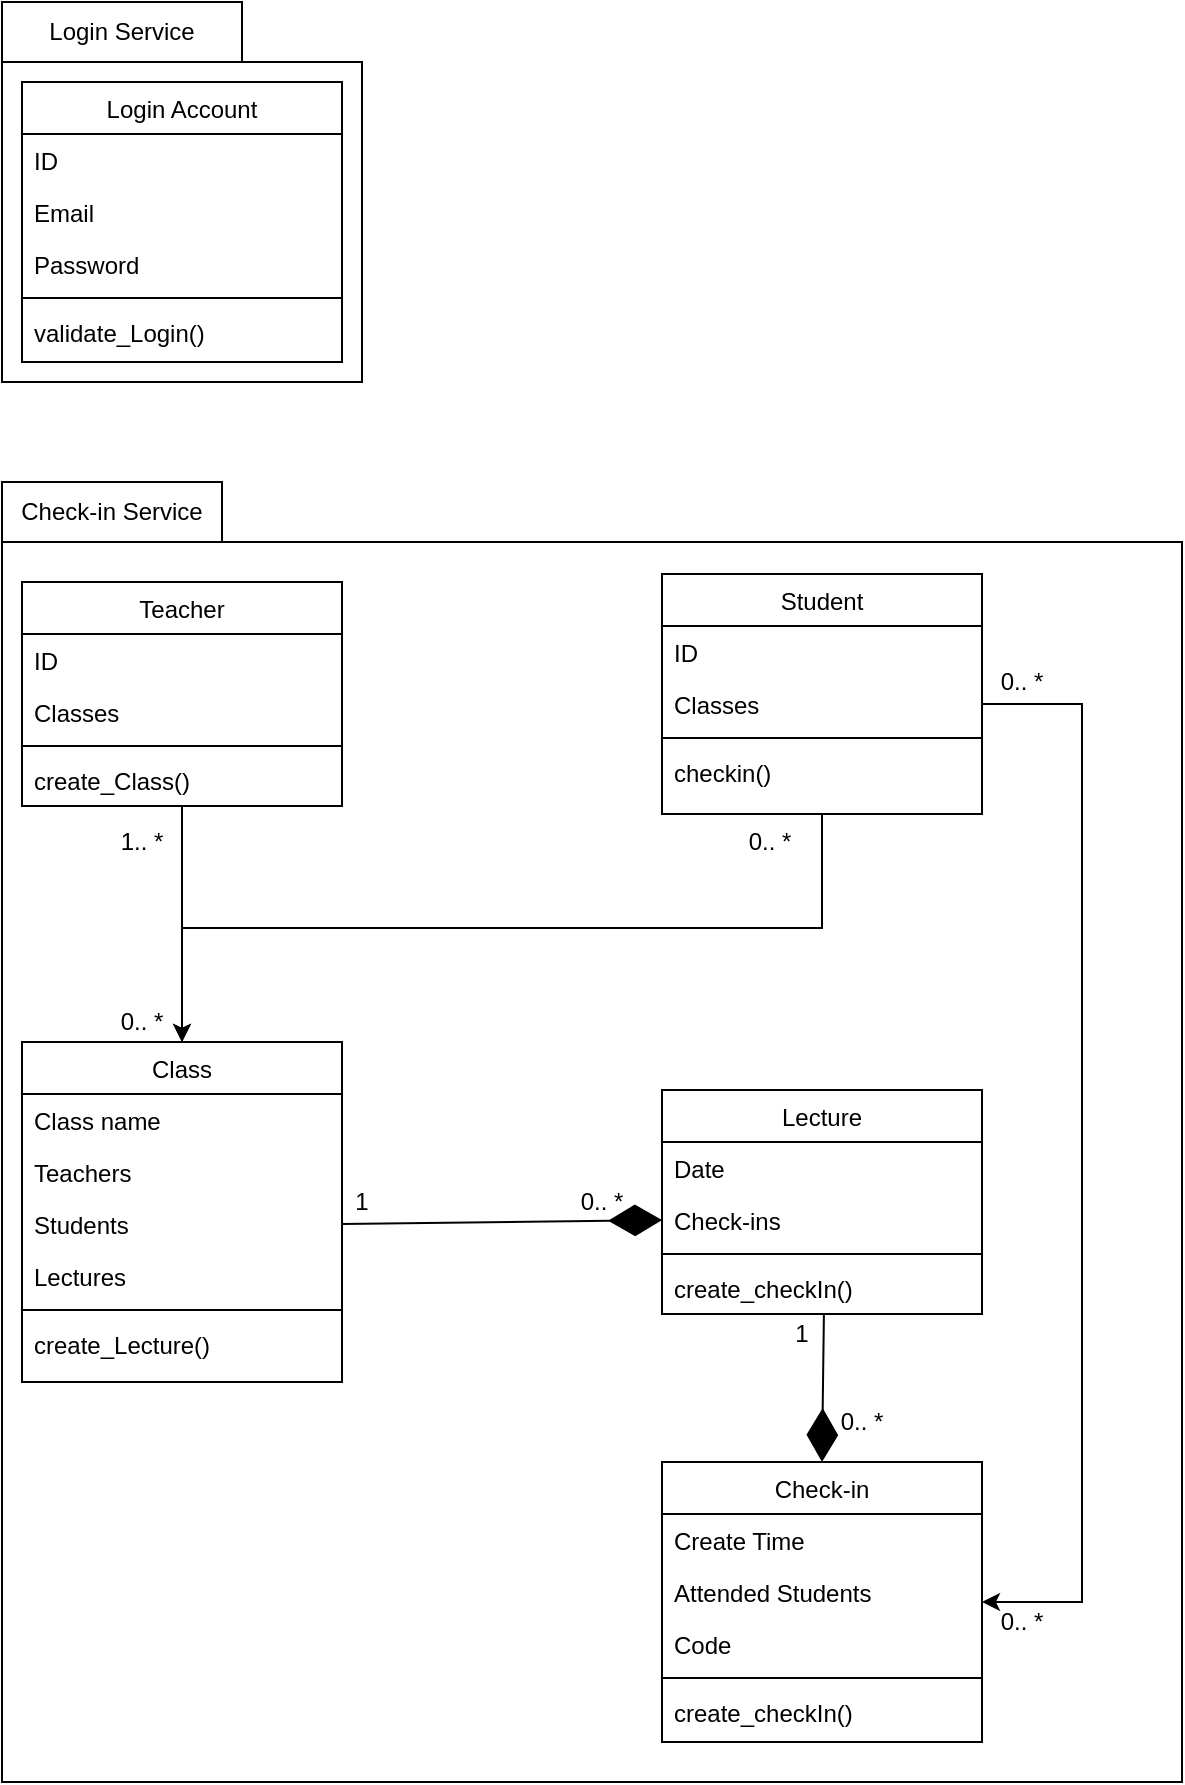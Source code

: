 <mxfile version="15.3.1" type="github">
  <diagram id="C5RBs43oDa-KdzZeNtuy" name="Page-1">
    <mxGraphModel dx="1646" dy="891" grid="1" gridSize="10" guides="1" tooltips="1" connect="1" arrows="1" fold="1" page="1" pageScale="1" pageWidth="827" pageHeight="1169" math="0" shadow="0">
      <root>
        <mxCell id="WIyWlLk6GJQsqaUBKTNV-0" />
        <mxCell id="WIyWlLk6GJQsqaUBKTNV-1" parent="WIyWlLk6GJQsqaUBKTNV-0" />
        <mxCell id="zkfFHV4jXpPFQw0GAbJ--17" value="Login Account" style="swimlane;fontStyle=0;align=center;verticalAlign=top;childLayout=stackLayout;horizontal=1;startSize=26;horizontalStack=0;resizeParent=1;resizeLast=0;collapsible=1;marginBottom=0;rounded=0;shadow=0;strokeWidth=1;" parent="WIyWlLk6GJQsqaUBKTNV-1" vertex="1">
          <mxGeometry x="60" y="90" width="160" height="140" as="geometry">
            <mxRectangle x="550" y="140" width="160" height="26" as="alternateBounds" />
          </mxGeometry>
        </mxCell>
        <mxCell id="zkfFHV4jXpPFQw0GAbJ--18" value="ID" style="text;align=left;verticalAlign=top;spacingLeft=4;spacingRight=4;overflow=hidden;rotatable=0;points=[[0,0.5],[1,0.5]];portConstraint=eastwest;" parent="zkfFHV4jXpPFQw0GAbJ--17" vertex="1">
          <mxGeometry y="26" width="160" height="26" as="geometry" />
        </mxCell>
        <mxCell id="zkfFHV4jXpPFQw0GAbJ--19" value="Email" style="text;align=left;verticalAlign=top;spacingLeft=4;spacingRight=4;overflow=hidden;rotatable=0;points=[[0,0.5],[1,0.5]];portConstraint=eastwest;rounded=0;shadow=0;html=0;" parent="zkfFHV4jXpPFQw0GAbJ--17" vertex="1">
          <mxGeometry y="52" width="160" height="26" as="geometry" />
        </mxCell>
        <mxCell id="zkfFHV4jXpPFQw0GAbJ--20" value="Password" style="text;align=left;verticalAlign=top;spacingLeft=4;spacingRight=4;overflow=hidden;rotatable=0;points=[[0,0.5],[1,0.5]];portConstraint=eastwest;rounded=0;shadow=0;html=0;" parent="zkfFHV4jXpPFQw0GAbJ--17" vertex="1">
          <mxGeometry y="78" width="160" height="26" as="geometry" />
        </mxCell>
        <mxCell id="zkfFHV4jXpPFQw0GAbJ--23" value="" style="line;html=1;strokeWidth=1;align=left;verticalAlign=middle;spacingTop=-1;spacingLeft=3;spacingRight=3;rotatable=0;labelPosition=right;points=[];portConstraint=eastwest;" parent="zkfFHV4jXpPFQw0GAbJ--17" vertex="1">
          <mxGeometry y="104" width="160" height="8" as="geometry" />
        </mxCell>
        <mxCell id="zkfFHV4jXpPFQw0GAbJ--24" value="validate_Login()" style="text;align=left;verticalAlign=top;spacingLeft=4;spacingRight=4;overflow=hidden;rotatable=0;points=[[0,0.5],[1,0.5]];portConstraint=eastwest;" parent="zkfFHV4jXpPFQw0GAbJ--17" vertex="1">
          <mxGeometry y="112" width="160" height="26" as="geometry" />
        </mxCell>
        <mxCell id="OqyqbeQfo_utEwE19FD3-45" style="edgeStyle=orthogonalEdgeStyle;rounded=0;orthogonalLoop=1;jettySize=auto;html=1;exitX=0.5;exitY=1;exitDx=0;exitDy=0;" edge="1" parent="WIyWlLk6GJQsqaUBKTNV-1" source="OqyqbeQfo_utEwE19FD3-1">
          <mxGeometry relative="1" as="geometry">
            <mxPoint x="140" y="570" as="targetPoint" />
          </mxGeometry>
        </mxCell>
        <mxCell id="OqyqbeQfo_utEwE19FD3-1" value="Teacher" style="swimlane;fontStyle=0;align=center;verticalAlign=top;childLayout=stackLayout;horizontal=1;startSize=26;horizontalStack=0;resizeParent=1;resizeLast=0;collapsible=1;marginBottom=0;rounded=0;shadow=0;strokeWidth=1;" vertex="1" parent="WIyWlLk6GJQsqaUBKTNV-1">
          <mxGeometry x="60" y="340" width="160" height="112" as="geometry">
            <mxRectangle x="550" y="140" width="160" height="26" as="alternateBounds" />
          </mxGeometry>
        </mxCell>
        <mxCell id="OqyqbeQfo_utEwE19FD3-2" value="ID" style="text;align=left;verticalAlign=top;spacingLeft=4;spacingRight=4;overflow=hidden;rotatable=0;points=[[0,0.5],[1,0.5]];portConstraint=eastwest;" vertex="1" parent="OqyqbeQfo_utEwE19FD3-1">
          <mxGeometry y="26" width="160" height="26" as="geometry" />
        </mxCell>
        <mxCell id="OqyqbeQfo_utEwE19FD3-3" value="Classes" style="text;align=left;verticalAlign=top;spacingLeft=4;spacingRight=4;overflow=hidden;rotatable=0;points=[[0,0.5],[1,0.5]];portConstraint=eastwest;rounded=0;shadow=0;html=0;" vertex="1" parent="OqyqbeQfo_utEwE19FD3-1">
          <mxGeometry y="52" width="160" height="26" as="geometry" />
        </mxCell>
        <mxCell id="OqyqbeQfo_utEwE19FD3-6" value="" style="line;html=1;strokeWidth=1;align=left;verticalAlign=middle;spacingTop=-1;spacingLeft=3;spacingRight=3;rotatable=0;labelPosition=right;points=[];portConstraint=eastwest;" vertex="1" parent="OqyqbeQfo_utEwE19FD3-1">
          <mxGeometry y="78" width="160" height="8" as="geometry" />
        </mxCell>
        <mxCell id="OqyqbeQfo_utEwE19FD3-7" value="create_Class()" style="text;align=left;verticalAlign=top;spacingLeft=4;spacingRight=4;overflow=hidden;rotatable=0;points=[[0,0.5],[1,0.5]];portConstraint=eastwest;" vertex="1" parent="OqyqbeQfo_utEwE19FD3-1">
          <mxGeometry y="86" width="160" height="26" as="geometry" />
        </mxCell>
        <mxCell id="OqyqbeQfo_utEwE19FD3-44" style="edgeStyle=orthogonalEdgeStyle;rounded=0;orthogonalLoop=1;jettySize=auto;html=1;exitX=0.5;exitY=1;exitDx=0;exitDy=0;entryX=0.5;entryY=0;entryDx=0;entryDy=0;" edge="1" parent="WIyWlLk6GJQsqaUBKTNV-1" source="OqyqbeQfo_utEwE19FD3-8" target="OqyqbeQfo_utEwE19FD3-22">
          <mxGeometry relative="1" as="geometry" />
        </mxCell>
        <mxCell id="OqyqbeQfo_utEwE19FD3-8" value="Student" style="swimlane;fontStyle=0;align=center;verticalAlign=top;childLayout=stackLayout;horizontal=1;startSize=26;horizontalStack=0;resizeParent=1;resizeLast=0;collapsible=1;marginBottom=0;rounded=0;shadow=0;strokeWidth=1;" vertex="1" parent="WIyWlLk6GJQsqaUBKTNV-1">
          <mxGeometry x="380" y="336" width="160" height="120" as="geometry">
            <mxRectangle x="550" y="140" width="160" height="26" as="alternateBounds" />
          </mxGeometry>
        </mxCell>
        <mxCell id="OqyqbeQfo_utEwE19FD3-9" value="ID" style="text;align=left;verticalAlign=top;spacingLeft=4;spacingRight=4;overflow=hidden;rotatable=0;points=[[0,0.5],[1,0.5]];portConstraint=eastwest;" vertex="1" parent="OqyqbeQfo_utEwE19FD3-8">
          <mxGeometry y="26" width="160" height="26" as="geometry" />
        </mxCell>
        <mxCell id="OqyqbeQfo_utEwE19FD3-10" value="Classes" style="text;align=left;verticalAlign=top;spacingLeft=4;spacingRight=4;overflow=hidden;rotatable=0;points=[[0,0.5],[1,0.5]];portConstraint=eastwest;rounded=0;shadow=0;html=0;" vertex="1" parent="OqyqbeQfo_utEwE19FD3-8">
          <mxGeometry y="52" width="160" height="26" as="geometry" />
        </mxCell>
        <mxCell id="OqyqbeQfo_utEwE19FD3-13" value="" style="line;html=1;strokeWidth=1;align=left;verticalAlign=middle;spacingTop=-1;spacingLeft=3;spacingRight=3;rotatable=0;labelPosition=right;points=[];portConstraint=eastwest;" vertex="1" parent="OqyqbeQfo_utEwE19FD3-8">
          <mxGeometry y="78" width="160" height="8" as="geometry" />
        </mxCell>
        <mxCell id="OqyqbeQfo_utEwE19FD3-14" value="checkin()" style="text;align=left;verticalAlign=top;spacingLeft=4;spacingRight=4;overflow=hidden;rotatable=0;points=[[0,0.5],[1,0.5]];portConstraint=eastwest;" vertex="1" parent="OqyqbeQfo_utEwE19FD3-8">
          <mxGeometry y="86" width="160" height="26" as="geometry" />
        </mxCell>
        <mxCell id="OqyqbeQfo_utEwE19FD3-15" value="Lecture" style="swimlane;fontStyle=0;align=center;verticalAlign=top;childLayout=stackLayout;horizontal=1;startSize=26;horizontalStack=0;resizeParent=1;resizeLast=0;collapsible=1;marginBottom=0;rounded=0;shadow=0;strokeWidth=1;" vertex="1" parent="WIyWlLk6GJQsqaUBKTNV-1">
          <mxGeometry x="380" y="594" width="160" height="112" as="geometry">
            <mxRectangle x="550" y="140" width="160" height="26" as="alternateBounds" />
          </mxGeometry>
        </mxCell>
        <mxCell id="OqyqbeQfo_utEwE19FD3-16" value="Date" style="text;align=left;verticalAlign=top;spacingLeft=4;spacingRight=4;overflow=hidden;rotatable=0;points=[[0,0.5],[1,0.5]];portConstraint=eastwest;" vertex="1" parent="OqyqbeQfo_utEwE19FD3-15">
          <mxGeometry y="26" width="160" height="26" as="geometry" />
        </mxCell>
        <mxCell id="OqyqbeQfo_utEwE19FD3-18" value="Check-ins" style="text;align=left;verticalAlign=top;spacingLeft=4;spacingRight=4;overflow=hidden;rotatable=0;points=[[0,0.5],[1,0.5]];portConstraint=eastwest;rounded=0;shadow=0;html=0;" vertex="1" parent="OqyqbeQfo_utEwE19FD3-15">
          <mxGeometry y="52" width="160" height="26" as="geometry" />
        </mxCell>
        <mxCell id="OqyqbeQfo_utEwE19FD3-20" value="" style="line;html=1;strokeWidth=1;align=left;verticalAlign=middle;spacingTop=-1;spacingLeft=3;spacingRight=3;rotatable=0;labelPosition=right;points=[];portConstraint=eastwest;" vertex="1" parent="OqyqbeQfo_utEwE19FD3-15">
          <mxGeometry y="78" width="160" height="8" as="geometry" />
        </mxCell>
        <mxCell id="OqyqbeQfo_utEwE19FD3-21" value="create_checkIn()" style="text;align=left;verticalAlign=top;spacingLeft=4;spacingRight=4;overflow=hidden;rotatable=0;points=[[0,0.5],[1,0.5]];portConstraint=eastwest;" vertex="1" parent="OqyqbeQfo_utEwE19FD3-15">
          <mxGeometry y="86" width="160" height="26" as="geometry" />
        </mxCell>
        <mxCell id="OqyqbeQfo_utEwE19FD3-22" value="Class" style="swimlane;fontStyle=0;align=center;verticalAlign=top;childLayout=stackLayout;horizontal=1;startSize=26;horizontalStack=0;resizeParent=1;resizeLast=0;collapsible=1;marginBottom=0;rounded=0;shadow=0;strokeWidth=1;" vertex="1" parent="WIyWlLk6GJQsqaUBKTNV-1">
          <mxGeometry x="60" y="570" width="160" height="170" as="geometry">
            <mxRectangle x="50" y="570" width="160" height="26" as="alternateBounds" />
          </mxGeometry>
        </mxCell>
        <mxCell id="OqyqbeQfo_utEwE19FD3-23" value="Class name" style="text;align=left;verticalAlign=top;spacingLeft=4;spacingRight=4;overflow=hidden;rotatable=0;points=[[0,0.5],[1,0.5]];portConstraint=eastwest;" vertex="1" parent="OqyqbeQfo_utEwE19FD3-22">
          <mxGeometry y="26" width="160" height="26" as="geometry" />
        </mxCell>
        <mxCell id="OqyqbeQfo_utEwE19FD3-24" value="Teachers" style="text;align=left;verticalAlign=top;spacingLeft=4;spacingRight=4;overflow=hidden;rotatable=0;points=[[0,0.5],[1,0.5]];portConstraint=eastwest;rounded=0;shadow=0;html=0;" vertex="1" parent="OqyqbeQfo_utEwE19FD3-22">
          <mxGeometry y="52" width="160" height="26" as="geometry" />
        </mxCell>
        <mxCell id="OqyqbeQfo_utEwE19FD3-25" value="Students" style="text;align=left;verticalAlign=top;spacingLeft=4;spacingRight=4;overflow=hidden;rotatable=0;points=[[0,0.5],[1,0.5]];portConstraint=eastwest;rounded=0;shadow=0;html=0;" vertex="1" parent="OqyqbeQfo_utEwE19FD3-22">
          <mxGeometry y="78" width="160" height="26" as="geometry" />
        </mxCell>
        <mxCell id="OqyqbeQfo_utEwE19FD3-26" value="Lectures" style="text;align=left;verticalAlign=top;spacingLeft=4;spacingRight=4;overflow=hidden;rotatable=0;points=[[0,0.5],[1,0.5]];portConstraint=eastwest;rounded=0;shadow=0;html=0;" vertex="1" parent="OqyqbeQfo_utEwE19FD3-22">
          <mxGeometry y="104" width="160" height="26" as="geometry" />
        </mxCell>
        <mxCell id="OqyqbeQfo_utEwE19FD3-27" value="" style="line;html=1;strokeWidth=1;align=left;verticalAlign=middle;spacingTop=-1;spacingLeft=3;spacingRight=3;rotatable=0;labelPosition=right;points=[];portConstraint=eastwest;" vertex="1" parent="OqyqbeQfo_utEwE19FD3-22">
          <mxGeometry y="130" width="160" height="8" as="geometry" />
        </mxCell>
        <mxCell id="OqyqbeQfo_utEwE19FD3-28" value="create_Lecture()" style="text;align=left;verticalAlign=top;spacingLeft=4;spacingRight=4;overflow=hidden;rotatable=0;points=[[0,0.5],[1,0.5]];portConstraint=eastwest;" vertex="1" parent="OqyqbeQfo_utEwE19FD3-22">
          <mxGeometry y="138" width="160" height="26" as="geometry" />
        </mxCell>
        <mxCell id="OqyqbeQfo_utEwE19FD3-31" value="" style="rounded=0;whiteSpace=wrap;html=1;fillColor=none;" vertex="1" parent="WIyWlLk6GJQsqaUBKTNV-1">
          <mxGeometry x="50" y="80" width="180" height="160" as="geometry" />
        </mxCell>
        <mxCell id="OqyqbeQfo_utEwE19FD3-32" value="Login Service" style="rounded=0;whiteSpace=wrap;html=1;fillColor=none;" vertex="1" parent="WIyWlLk6GJQsqaUBKTNV-1">
          <mxGeometry x="50" y="50" width="120" height="30" as="geometry" />
        </mxCell>
        <mxCell id="OqyqbeQfo_utEwE19FD3-33" value="Check-in Service" style="rounded=0;whiteSpace=wrap;html=1;fillColor=none;" vertex="1" parent="WIyWlLk6GJQsqaUBKTNV-1">
          <mxGeometry x="50" y="290" width="110" height="30" as="geometry" />
        </mxCell>
        <mxCell id="OqyqbeQfo_utEwE19FD3-34" value="" style="rounded=0;whiteSpace=wrap;html=1;fillColor=none;" vertex="1" parent="WIyWlLk6GJQsqaUBKTNV-1">
          <mxGeometry x="50" y="320" width="590" height="620" as="geometry" />
        </mxCell>
        <mxCell id="OqyqbeQfo_utEwE19FD3-35" value="" style="endArrow=diamondThin;endFill=1;endSize=24;html=1;exitX=1;exitY=0.5;exitDx=0;exitDy=0;entryX=0;entryY=0.5;entryDx=0;entryDy=0;" edge="1" parent="WIyWlLk6GJQsqaUBKTNV-1" source="OqyqbeQfo_utEwE19FD3-25" target="OqyqbeQfo_utEwE19FD3-18">
          <mxGeometry width="160" relative="1" as="geometry">
            <mxPoint x="290" y="690" as="sourcePoint" />
            <mxPoint x="550" y="892" as="targetPoint" />
          </mxGeometry>
        </mxCell>
        <mxCell id="OqyqbeQfo_utEwE19FD3-40" value="1" style="text;html=1;strokeColor=none;fillColor=none;align=center;verticalAlign=middle;whiteSpace=wrap;rounded=0;" vertex="1" parent="WIyWlLk6GJQsqaUBKTNV-1">
          <mxGeometry x="210" y="640" width="40" height="20" as="geometry" />
        </mxCell>
        <mxCell id="OqyqbeQfo_utEwE19FD3-41" value="0.. *" style="text;html=1;strokeColor=none;fillColor=none;align=center;verticalAlign=middle;whiteSpace=wrap;rounded=0;" vertex="1" parent="WIyWlLk6GJQsqaUBKTNV-1">
          <mxGeometry x="330" y="640" width="40" height="20" as="geometry" />
        </mxCell>
        <mxCell id="OqyqbeQfo_utEwE19FD3-46" value="0.. *" style="text;html=1;strokeColor=none;fillColor=none;align=center;verticalAlign=middle;whiteSpace=wrap;rounded=0;" vertex="1" parent="WIyWlLk6GJQsqaUBKTNV-1">
          <mxGeometry x="100" y="550" width="40" height="20" as="geometry" />
        </mxCell>
        <mxCell id="OqyqbeQfo_utEwE19FD3-47" value="1.. *" style="text;html=1;strokeColor=none;fillColor=none;align=center;verticalAlign=middle;whiteSpace=wrap;rounded=0;" vertex="1" parent="WIyWlLk6GJQsqaUBKTNV-1">
          <mxGeometry x="100" y="460" width="40" height="20" as="geometry" />
        </mxCell>
        <mxCell id="OqyqbeQfo_utEwE19FD3-48" value="0.. *" style="text;html=1;strokeColor=none;fillColor=none;align=center;verticalAlign=middle;whiteSpace=wrap;rounded=0;" vertex="1" parent="WIyWlLk6GJQsqaUBKTNV-1">
          <mxGeometry x="414" y="460" width="40" height="20" as="geometry" />
        </mxCell>
        <mxCell id="OqyqbeQfo_utEwE19FD3-49" value="Check-in" style="swimlane;fontStyle=0;align=center;verticalAlign=top;childLayout=stackLayout;horizontal=1;startSize=26;horizontalStack=0;resizeParent=1;resizeLast=0;collapsible=1;marginBottom=0;rounded=0;shadow=0;strokeWidth=1;" vertex="1" parent="WIyWlLk6GJQsqaUBKTNV-1">
          <mxGeometry x="380" y="780" width="160" height="140" as="geometry">
            <mxRectangle x="550" y="140" width="160" height="26" as="alternateBounds" />
          </mxGeometry>
        </mxCell>
        <mxCell id="OqyqbeQfo_utEwE19FD3-50" value="Create Time" style="text;align=left;verticalAlign=top;spacingLeft=4;spacingRight=4;overflow=hidden;rotatable=0;points=[[0,0.5],[1,0.5]];portConstraint=eastwest;" vertex="1" parent="OqyqbeQfo_utEwE19FD3-49">
          <mxGeometry y="26" width="160" height="26" as="geometry" />
        </mxCell>
        <mxCell id="OqyqbeQfo_utEwE19FD3-51" value="Attended Students&#xa;" style="text;align=left;verticalAlign=top;spacingLeft=4;spacingRight=4;overflow=hidden;rotatable=0;points=[[0,0.5],[1,0.5]];portConstraint=eastwest;rounded=0;shadow=0;html=0;" vertex="1" parent="OqyqbeQfo_utEwE19FD3-49">
          <mxGeometry y="52" width="160" height="26" as="geometry" />
        </mxCell>
        <mxCell id="OqyqbeQfo_utEwE19FD3-52" value="Code" style="text;align=left;verticalAlign=top;spacingLeft=4;spacingRight=4;overflow=hidden;rotatable=0;points=[[0,0.5],[1,0.5]];portConstraint=eastwest;rounded=0;shadow=0;html=0;" vertex="1" parent="OqyqbeQfo_utEwE19FD3-49">
          <mxGeometry y="78" width="160" height="26" as="geometry" />
        </mxCell>
        <mxCell id="OqyqbeQfo_utEwE19FD3-53" value="" style="line;html=1;strokeWidth=1;align=left;verticalAlign=middle;spacingTop=-1;spacingLeft=3;spacingRight=3;rotatable=0;labelPosition=right;points=[];portConstraint=eastwest;" vertex="1" parent="OqyqbeQfo_utEwE19FD3-49">
          <mxGeometry y="104" width="160" height="8" as="geometry" />
        </mxCell>
        <mxCell id="OqyqbeQfo_utEwE19FD3-54" value="create_checkIn()" style="text;align=left;verticalAlign=top;spacingLeft=4;spacingRight=4;overflow=hidden;rotatable=0;points=[[0,0.5],[1,0.5]];portConstraint=eastwest;" vertex="1" parent="OqyqbeQfo_utEwE19FD3-49">
          <mxGeometry y="112" width="160" height="26" as="geometry" />
        </mxCell>
        <mxCell id="OqyqbeQfo_utEwE19FD3-56" value="" style="endArrow=diamondThin;endFill=1;endSize=24;html=1;entryX=0.5;entryY=0;entryDx=0;entryDy=0;exitX=0.506;exitY=1;exitDx=0;exitDy=0;exitPerimeter=0;" edge="1" parent="WIyWlLk6GJQsqaUBKTNV-1" source="OqyqbeQfo_utEwE19FD3-21" target="OqyqbeQfo_utEwE19FD3-49">
          <mxGeometry width="160" relative="1" as="geometry">
            <mxPoint x="600" y="650" as="sourcePoint" />
            <mxPoint x="950" y="669" as="targetPoint" />
          </mxGeometry>
        </mxCell>
        <mxCell id="OqyqbeQfo_utEwE19FD3-57" value="1" style="text;html=1;strokeColor=none;fillColor=none;align=center;verticalAlign=middle;whiteSpace=wrap;rounded=0;" vertex="1" parent="WIyWlLk6GJQsqaUBKTNV-1">
          <mxGeometry x="430" y="706" width="40" height="20" as="geometry" />
        </mxCell>
        <mxCell id="OqyqbeQfo_utEwE19FD3-58" value="0.. *" style="text;html=1;strokeColor=none;fillColor=none;align=center;verticalAlign=middle;whiteSpace=wrap;rounded=0;" vertex="1" parent="WIyWlLk6GJQsqaUBKTNV-1">
          <mxGeometry x="460" y="750" width="40" height="20" as="geometry" />
        </mxCell>
        <mxCell id="OqyqbeQfo_utEwE19FD3-61" style="edgeStyle=orthogonalEdgeStyle;rounded=0;orthogonalLoop=1;jettySize=auto;html=1;entryX=1;entryY=0.5;entryDx=0;entryDy=0;" edge="1" parent="WIyWlLk6GJQsqaUBKTNV-1" source="OqyqbeQfo_utEwE19FD3-10" target="OqyqbeQfo_utEwE19FD3-49">
          <mxGeometry relative="1" as="geometry">
            <Array as="points">
              <mxPoint x="590" y="401" />
              <mxPoint x="590" y="850" />
            </Array>
          </mxGeometry>
        </mxCell>
        <mxCell id="OqyqbeQfo_utEwE19FD3-62" value="0.. *" style="text;html=1;strokeColor=none;fillColor=none;align=center;verticalAlign=middle;whiteSpace=wrap;rounded=0;" vertex="1" parent="WIyWlLk6GJQsqaUBKTNV-1">
          <mxGeometry x="540" y="380" width="40" height="20" as="geometry" />
        </mxCell>
        <mxCell id="OqyqbeQfo_utEwE19FD3-63" value="0.. *" style="text;html=1;strokeColor=none;fillColor=none;align=center;verticalAlign=middle;whiteSpace=wrap;rounded=0;" vertex="1" parent="WIyWlLk6GJQsqaUBKTNV-1">
          <mxGeometry x="540" y="850" width="40" height="20" as="geometry" />
        </mxCell>
      </root>
    </mxGraphModel>
  </diagram>
</mxfile>
